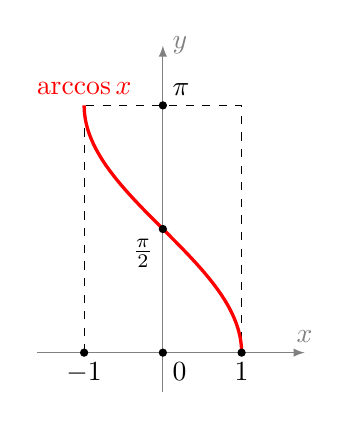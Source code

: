 \begin{tikzpicture}

	\draw[->,>=latex, gray] (-1.6,0) -- (1.8,0) node[above] {$x$};
	\draw[->,>=latex, gray] (0,-0.5) -- (0,3.9) node[right] {$y$};


	\draw[dashed] (-1,0)--(-1,3.14) -- (1,3.14)--(1,0);
%	\draw[dashed] (-3.7,-1) -- (4.71,-1);

	\draw[domain=0:3.14,red,very thick,samples=200, smooth] plot ({cos(\x r)},\x) node[above] {$\arccos x$};

	\fill (0,0) circle (1.5pt) node[below right] {$0$};
	\fill (1,0) circle (1.5pt) node[below] {$1$};
	\fill (-1,0) circle (1.5pt) node[below] {$-1$};
	\fill (0,3.14) circle (1.5pt) node[above right] {$\pi$};
	\fill (0,1.57) circle (1.5pt) node[below left] {$\frac\pi2$};
% 	\fill (-3.14,0) circle (1.5pt) node[below left] {$-\pi$};
% 	\fill (-1.57,0) circle (1.5pt) node[below] {$-\frac\pi2$};

%    \node[above right] at (0,1) {$+1$};
%    \node[below right] at (0,-1) {$-1$};

\end{tikzpicture}
